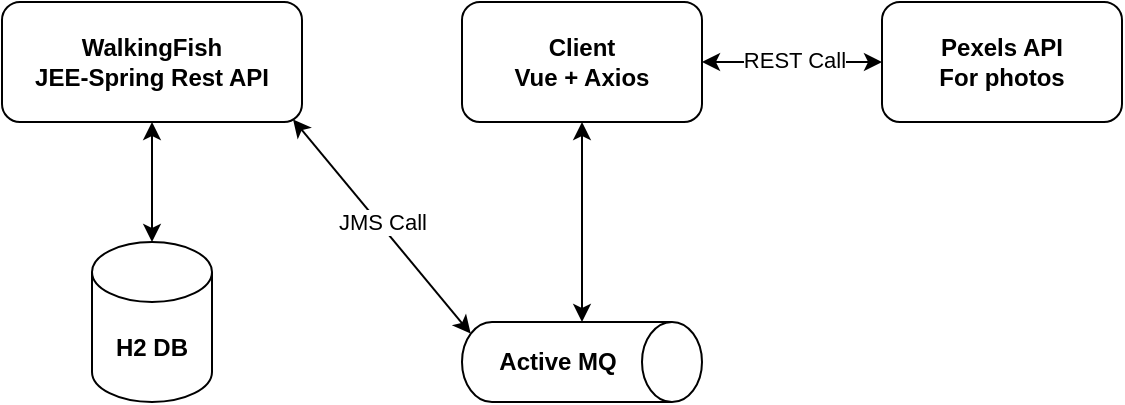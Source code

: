 <mxfile version="21.0.6" type="device"><diagram name="Page-1" id="qUlu4t3LxMoPGQo3Kla3"><mxGraphModel dx="662" dy="392" grid="1" gridSize="10" guides="1" tooltips="1" connect="1" arrows="1" fold="1" page="1" pageScale="1" pageWidth="827" pageHeight="1169" math="0" shadow="0"><root><mxCell id="0"/><mxCell id="1" parent="0"/><mxCell id="ATO9iBPyCOLPC2qnMaRc-10" style="edgeStyle=orthogonalEdgeStyle;rounded=0;orthogonalLoop=1;jettySize=auto;html=1;entryX=0.5;entryY=0;entryDx=0;entryDy=0;entryPerimeter=0;startArrow=classic;startFill=1;" edge="1" parent="1" source="ATO9iBPyCOLPC2qnMaRc-2" target="ATO9iBPyCOLPC2qnMaRc-3"><mxGeometry relative="1" as="geometry"/></mxCell><mxCell id="ATO9iBPyCOLPC2qnMaRc-11" style="rounded=0;orthogonalLoop=1;jettySize=auto;html=1;entryX=0.145;entryY=1;entryDx=0;entryDy=-4.35;entryPerimeter=0;exitX=0.97;exitY=0.978;exitDx=0;exitDy=0;exitPerimeter=0;startArrow=classic;startFill=1;" edge="1" parent="1" source="ATO9iBPyCOLPC2qnMaRc-2" target="ATO9iBPyCOLPC2qnMaRc-4"><mxGeometry relative="1" as="geometry"/></mxCell><mxCell id="ATO9iBPyCOLPC2qnMaRc-12" value="JMS Call" style="edgeLabel;html=1;align=center;verticalAlign=middle;resizable=0;points=[];" vertex="1" connectable="0" parent="ATO9iBPyCOLPC2qnMaRc-11"><mxGeometry x="-0.116" y="1" relative="1" as="geometry"><mxPoint x="4" y="4" as="offset"/></mxGeometry></mxCell><mxCell id="ATO9iBPyCOLPC2qnMaRc-2" value="WalkingFish&lt;br&gt;JEE-Spring Rest API" style="rounded=1;whiteSpace=wrap;html=1;fontStyle=1" vertex="1" parent="1"><mxGeometry x="100" y="150" width="150" height="60" as="geometry"/></mxCell><mxCell id="ATO9iBPyCOLPC2qnMaRc-3" value="H2 DB" style="shape=cylinder3;whiteSpace=wrap;html=1;boundedLbl=1;backgroundOutline=1;size=15;fontStyle=1" vertex="1" parent="1"><mxGeometry x="145" y="270" width="60" height="80" as="geometry"/></mxCell><mxCell id="ATO9iBPyCOLPC2qnMaRc-4" value="Active MQ" style="shape=cylinder3;whiteSpace=wrap;html=1;boundedLbl=1;backgroundOutline=1;size=15;rotation=90;fontStyle=1;horizontal=0;" vertex="1" parent="1"><mxGeometry x="370" y="270" width="40" height="120" as="geometry"/></mxCell><mxCell id="ATO9iBPyCOLPC2qnMaRc-7" style="edgeStyle=orthogonalEdgeStyle;rounded=0;orthogonalLoop=1;jettySize=auto;html=1;entryX=0;entryY=0.5;entryDx=0;entryDy=0;startArrow=classic;startFill=1;" edge="1" parent="1" source="ATO9iBPyCOLPC2qnMaRc-5" target="ATO9iBPyCOLPC2qnMaRc-6"><mxGeometry relative="1" as="geometry"/></mxCell><mxCell id="ATO9iBPyCOLPC2qnMaRc-8" value="REST Call" style="edgeLabel;html=1;align=center;verticalAlign=middle;resizable=0;points=[];" vertex="1" connectable="0" parent="ATO9iBPyCOLPC2qnMaRc-7"><mxGeometry x="0.075" y="1" relative="1" as="geometry"><mxPoint x="-3" as="offset"/></mxGeometry></mxCell><mxCell id="ATO9iBPyCOLPC2qnMaRc-9" style="edgeStyle=orthogonalEdgeStyle;rounded=0;orthogonalLoop=1;jettySize=auto;html=1;entryX=0;entryY=0.5;entryDx=0;entryDy=0;entryPerimeter=0;startArrow=classic;startFill=1;" edge="1" parent="1" source="ATO9iBPyCOLPC2qnMaRc-5" target="ATO9iBPyCOLPC2qnMaRc-4"><mxGeometry relative="1" as="geometry"/></mxCell><mxCell id="ATO9iBPyCOLPC2qnMaRc-5" value="Client&lt;br&gt;Vue + Axios" style="rounded=1;whiteSpace=wrap;html=1;fontStyle=1" vertex="1" parent="1"><mxGeometry x="330" y="150" width="120" height="60" as="geometry"/></mxCell><mxCell id="ATO9iBPyCOLPC2qnMaRc-6" value="Pexels API&lt;br&gt;For photos" style="rounded=1;whiteSpace=wrap;html=1;fontStyle=1" vertex="1" parent="1"><mxGeometry x="540" y="150" width="120" height="60" as="geometry"/></mxCell></root></mxGraphModel></diagram></mxfile>